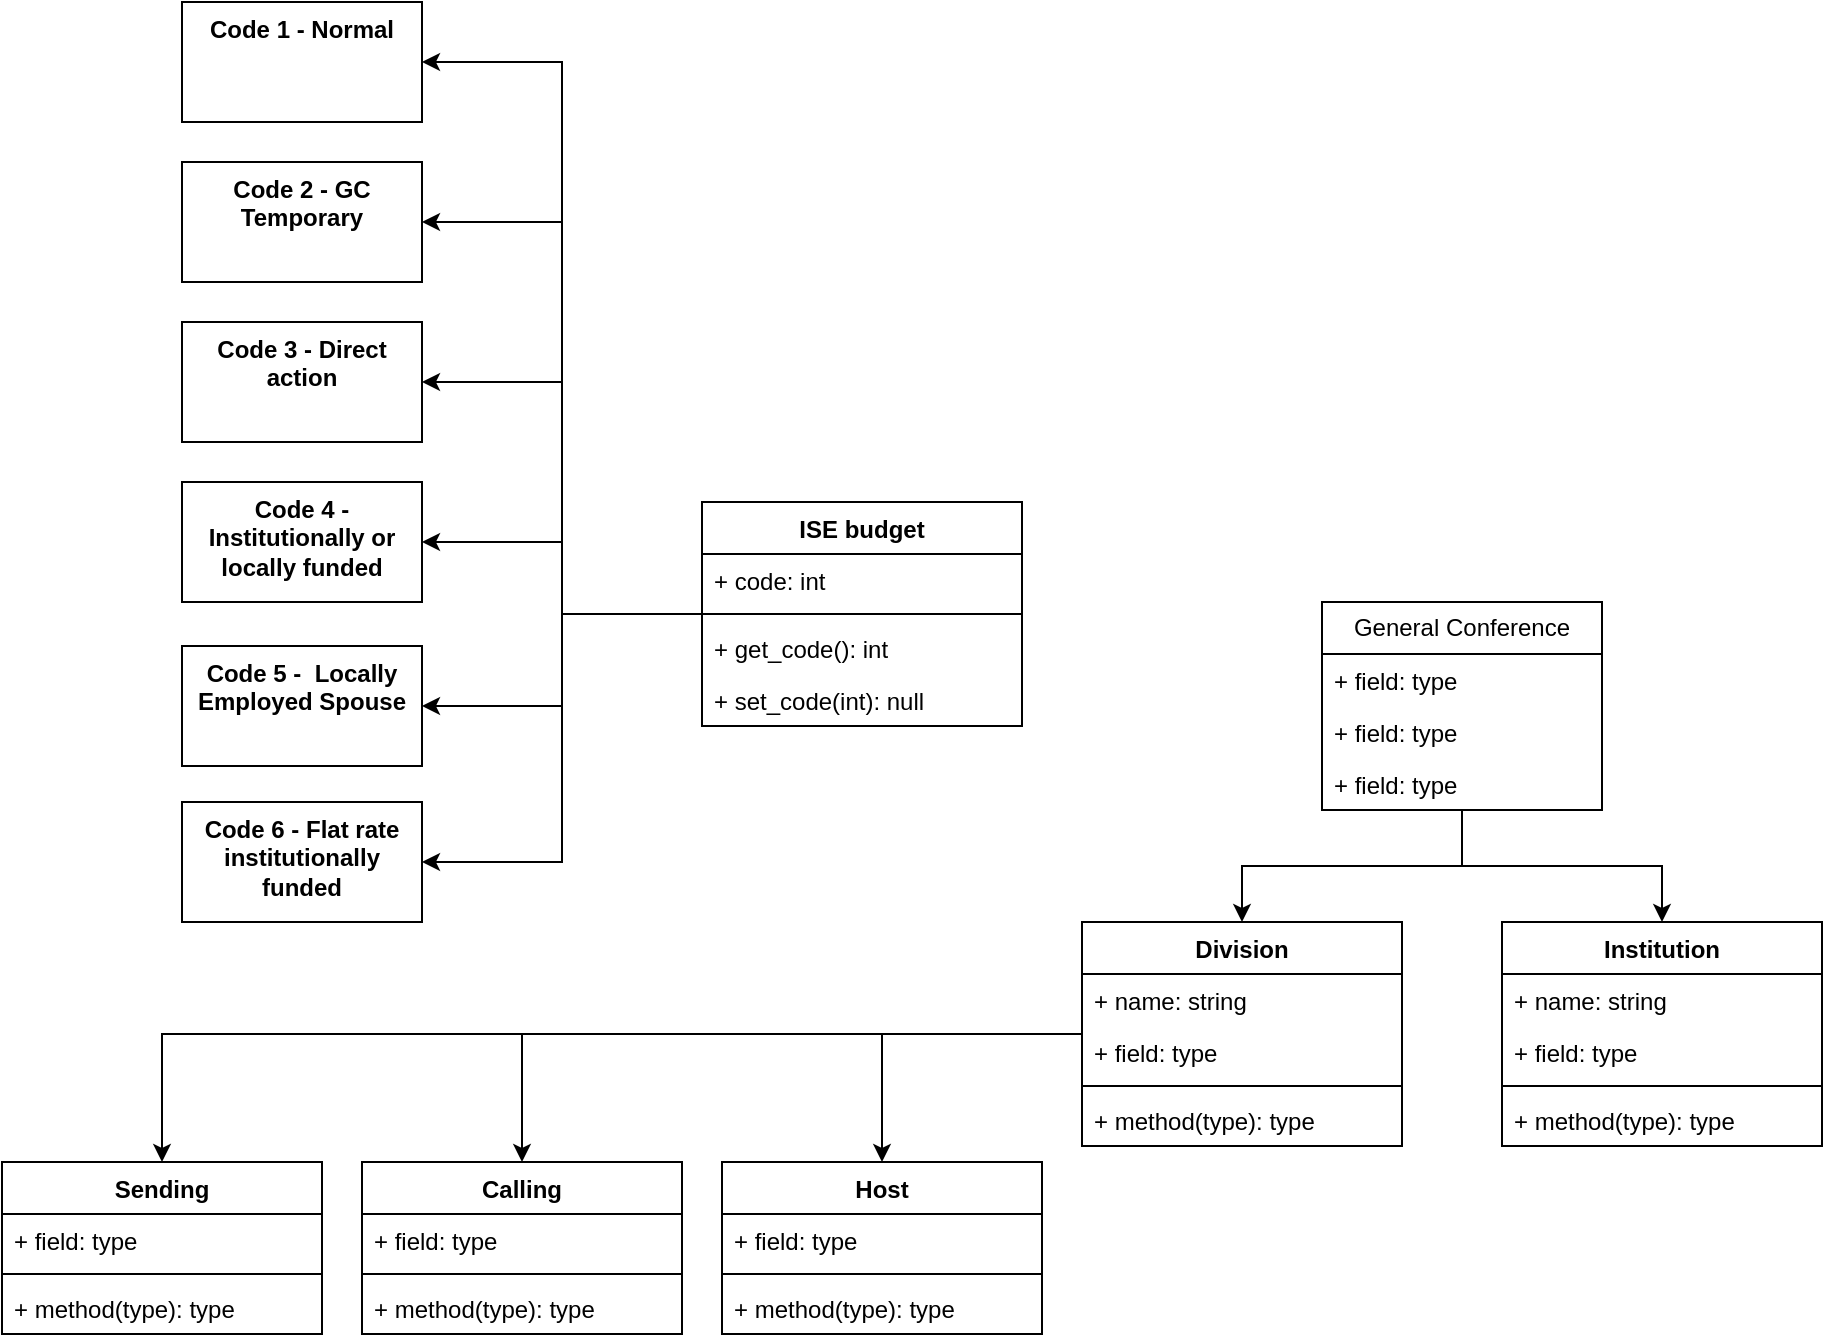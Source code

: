 <mxfile version="22.0.3" type="device">
  <diagram name="Page-1" id="3GXvk-qFHYWQToduykdK">
    <mxGraphModel dx="1938" dy="1738" grid="1" gridSize="10" guides="1" tooltips="1" connect="1" arrows="1" fold="1" page="1" pageScale="1" pageWidth="850" pageHeight="1100" math="0" shadow="0">
      <root>
        <mxCell id="0" />
        <mxCell id="1" parent="0" />
        <mxCell id="9zJ2QrQVlQ722ekiFvYV-25" style="edgeStyle=orthogonalEdgeStyle;rounded=0;orthogonalLoop=1;jettySize=auto;html=1;entryX=0.5;entryY=0;entryDx=0;entryDy=0;" edge="1" parent="1" source="9zJ2QrQVlQ722ekiFvYV-1" target="9zJ2QrQVlQ722ekiFvYV-9">
          <mxGeometry relative="1" as="geometry" />
        </mxCell>
        <mxCell id="9zJ2QrQVlQ722ekiFvYV-26" style="edgeStyle=orthogonalEdgeStyle;rounded=0;orthogonalLoop=1;jettySize=auto;html=1;entryX=0.5;entryY=0;entryDx=0;entryDy=0;" edge="1" parent="1" source="9zJ2QrQVlQ722ekiFvYV-1" target="9zJ2QrQVlQ722ekiFvYV-5">
          <mxGeometry relative="1" as="geometry" />
        </mxCell>
        <mxCell id="9zJ2QrQVlQ722ekiFvYV-1" value="General Conference" style="swimlane;fontStyle=0;childLayout=stackLayout;horizontal=1;startSize=26;fillColor=none;horizontalStack=0;resizeParent=1;resizeParentMax=0;resizeLast=0;collapsible=1;marginBottom=0;whiteSpace=wrap;html=1;" vertex="1" parent="1">
          <mxGeometry x="380" y="270" width="140" height="104" as="geometry" />
        </mxCell>
        <mxCell id="9zJ2QrQVlQ722ekiFvYV-2" value="+ field: type" style="text;strokeColor=none;fillColor=none;align=left;verticalAlign=top;spacingLeft=4;spacingRight=4;overflow=hidden;rotatable=0;points=[[0,0.5],[1,0.5]];portConstraint=eastwest;whiteSpace=wrap;html=1;" vertex="1" parent="9zJ2QrQVlQ722ekiFvYV-1">
          <mxGeometry y="26" width="140" height="26" as="geometry" />
        </mxCell>
        <mxCell id="9zJ2QrQVlQ722ekiFvYV-3" value="+ field: type" style="text;strokeColor=none;fillColor=none;align=left;verticalAlign=top;spacingLeft=4;spacingRight=4;overflow=hidden;rotatable=0;points=[[0,0.5],[1,0.5]];portConstraint=eastwest;whiteSpace=wrap;html=1;" vertex="1" parent="9zJ2QrQVlQ722ekiFvYV-1">
          <mxGeometry y="52" width="140" height="26" as="geometry" />
        </mxCell>
        <mxCell id="9zJ2QrQVlQ722ekiFvYV-4" value="+ field: type" style="text;strokeColor=none;fillColor=none;align=left;verticalAlign=top;spacingLeft=4;spacingRight=4;overflow=hidden;rotatable=0;points=[[0,0.5],[1,0.5]];portConstraint=eastwest;whiteSpace=wrap;html=1;" vertex="1" parent="9zJ2QrQVlQ722ekiFvYV-1">
          <mxGeometry y="78" width="140" height="26" as="geometry" />
        </mxCell>
        <mxCell id="9zJ2QrQVlQ722ekiFvYV-5" value="Institution" style="swimlane;fontStyle=1;align=center;verticalAlign=top;childLayout=stackLayout;horizontal=1;startSize=26;horizontalStack=0;resizeParent=1;resizeParentMax=0;resizeLast=0;collapsible=1;marginBottom=0;whiteSpace=wrap;html=1;" vertex="1" parent="1">
          <mxGeometry x="470" y="430" width="160" height="112" as="geometry" />
        </mxCell>
        <mxCell id="9zJ2QrQVlQ722ekiFvYV-39" value="+ name: string" style="text;strokeColor=none;fillColor=none;align=left;verticalAlign=top;spacingLeft=4;spacingRight=4;overflow=hidden;rotatable=0;points=[[0,0.5],[1,0.5]];portConstraint=eastwest;whiteSpace=wrap;html=1;" vertex="1" parent="9zJ2QrQVlQ722ekiFvYV-5">
          <mxGeometry y="26" width="160" height="26" as="geometry" />
        </mxCell>
        <mxCell id="9zJ2QrQVlQ722ekiFvYV-6" value="+ field: type" style="text;strokeColor=none;fillColor=none;align=left;verticalAlign=top;spacingLeft=4;spacingRight=4;overflow=hidden;rotatable=0;points=[[0,0.5],[1,0.5]];portConstraint=eastwest;whiteSpace=wrap;html=1;" vertex="1" parent="9zJ2QrQVlQ722ekiFvYV-5">
          <mxGeometry y="52" width="160" height="26" as="geometry" />
        </mxCell>
        <mxCell id="9zJ2QrQVlQ722ekiFvYV-7" value="" style="line;strokeWidth=1;fillColor=none;align=left;verticalAlign=middle;spacingTop=-1;spacingLeft=3;spacingRight=3;rotatable=0;labelPosition=right;points=[];portConstraint=eastwest;strokeColor=inherit;" vertex="1" parent="9zJ2QrQVlQ722ekiFvYV-5">
          <mxGeometry y="78" width="160" height="8" as="geometry" />
        </mxCell>
        <mxCell id="9zJ2QrQVlQ722ekiFvYV-8" value="+ method(type): type" style="text;strokeColor=none;fillColor=none;align=left;verticalAlign=top;spacingLeft=4;spacingRight=4;overflow=hidden;rotatable=0;points=[[0,0.5],[1,0.5]];portConstraint=eastwest;whiteSpace=wrap;html=1;" vertex="1" parent="9zJ2QrQVlQ722ekiFvYV-5">
          <mxGeometry y="86" width="160" height="26" as="geometry" />
        </mxCell>
        <mxCell id="9zJ2QrQVlQ722ekiFvYV-27" style="edgeStyle=orthogonalEdgeStyle;rounded=0;orthogonalLoop=1;jettySize=auto;html=1;entryX=0.5;entryY=0;entryDx=0;entryDy=0;" edge="1" parent="1" source="9zJ2QrQVlQ722ekiFvYV-9" target="9zJ2QrQVlQ722ekiFvYV-13">
          <mxGeometry relative="1" as="geometry" />
        </mxCell>
        <mxCell id="9zJ2QrQVlQ722ekiFvYV-28" style="edgeStyle=orthogonalEdgeStyle;rounded=0;orthogonalLoop=1;jettySize=auto;html=1;entryX=0.5;entryY=0;entryDx=0;entryDy=0;" edge="1" parent="1" source="9zJ2QrQVlQ722ekiFvYV-9" target="9zJ2QrQVlQ722ekiFvYV-17">
          <mxGeometry relative="1" as="geometry" />
        </mxCell>
        <mxCell id="9zJ2QrQVlQ722ekiFvYV-29" style="edgeStyle=orthogonalEdgeStyle;rounded=0;orthogonalLoop=1;jettySize=auto;html=1;entryX=0.5;entryY=0;entryDx=0;entryDy=0;" edge="1" parent="1" source="9zJ2QrQVlQ722ekiFvYV-9" target="9zJ2QrQVlQ722ekiFvYV-21">
          <mxGeometry relative="1" as="geometry" />
        </mxCell>
        <mxCell id="9zJ2QrQVlQ722ekiFvYV-9" value="Division" style="swimlane;fontStyle=1;align=center;verticalAlign=top;childLayout=stackLayout;horizontal=1;startSize=26;horizontalStack=0;resizeParent=1;resizeParentMax=0;resizeLast=0;collapsible=1;marginBottom=0;whiteSpace=wrap;html=1;" vertex="1" parent="1">
          <mxGeometry x="260" y="430" width="160" height="112" as="geometry" />
        </mxCell>
        <mxCell id="9zJ2QrQVlQ722ekiFvYV-10" value="+ name: string" style="text;strokeColor=none;fillColor=none;align=left;verticalAlign=top;spacingLeft=4;spacingRight=4;overflow=hidden;rotatable=0;points=[[0,0.5],[1,0.5]];portConstraint=eastwest;whiteSpace=wrap;html=1;" vertex="1" parent="9zJ2QrQVlQ722ekiFvYV-9">
          <mxGeometry y="26" width="160" height="26" as="geometry" />
        </mxCell>
        <mxCell id="9zJ2QrQVlQ722ekiFvYV-40" value="+ field: type" style="text;strokeColor=none;fillColor=none;align=left;verticalAlign=top;spacingLeft=4;spacingRight=4;overflow=hidden;rotatable=0;points=[[0,0.5],[1,0.5]];portConstraint=eastwest;whiteSpace=wrap;html=1;" vertex="1" parent="9zJ2QrQVlQ722ekiFvYV-9">
          <mxGeometry y="52" width="160" height="26" as="geometry" />
        </mxCell>
        <mxCell id="9zJ2QrQVlQ722ekiFvYV-11" value="" style="line;strokeWidth=1;fillColor=none;align=left;verticalAlign=middle;spacingTop=-1;spacingLeft=3;spacingRight=3;rotatable=0;labelPosition=right;points=[];portConstraint=eastwest;strokeColor=inherit;" vertex="1" parent="9zJ2QrQVlQ722ekiFvYV-9">
          <mxGeometry y="78" width="160" height="8" as="geometry" />
        </mxCell>
        <mxCell id="9zJ2QrQVlQ722ekiFvYV-12" value="+ method(type): type" style="text;strokeColor=none;fillColor=none;align=left;verticalAlign=top;spacingLeft=4;spacingRight=4;overflow=hidden;rotatable=0;points=[[0,0.5],[1,0.5]];portConstraint=eastwest;whiteSpace=wrap;html=1;" vertex="1" parent="9zJ2QrQVlQ722ekiFvYV-9">
          <mxGeometry y="86" width="160" height="26" as="geometry" />
        </mxCell>
        <mxCell id="9zJ2QrQVlQ722ekiFvYV-13" value="Sending" style="swimlane;fontStyle=1;align=center;verticalAlign=top;childLayout=stackLayout;horizontal=1;startSize=26;horizontalStack=0;resizeParent=1;resizeParentMax=0;resizeLast=0;collapsible=1;marginBottom=0;whiteSpace=wrap;html=1;" vertex="1" parent="1">
          <mxGeometry x="-280" y="550" width="160" height="86" as="geometry" />
        </mxCell>
        <mxCell id="9zJ2QrQVlQ722ekiFvYV-14" value="+ field: type" style="text;strokeColor=none;fillColor=none;align=left;verticalAlign=top;spacingLeft=4;spacingRight=4;overflow=hidden;rotatable=0;points=[[0,0.5],[1,0.5]];portConstraint=eastwest;whiteSpace=wrap;html=1;" vertex="1" parent="9zJ2QrQVlQ722ekiFvYV-13">
          <mxGeometry y="26" width="160" height="26" as="geometry" />
        </mxCell>
        <mxCell id="9zJ2QrQVlQ722ekiFvYV-15" value="" style="line;strokeWidth=1;fillColor=none;align=left;verticalAlign=middle;spacingTop=-1;spacingLeft=3;spacingRight=3;rotatable=0;labelPosition=right;points=[];portConstraint=eastwest;strokeColor=inherit;" vertex="1" parent="9zJ2QrQVlQ722ekiFvYV-13">
          <mxGeometry y="52" width="160" height="8" as="geometry" />
        </mxCell>
        <mxCell id="9zJ2QrQVlQ722ekiFvYV-16" value="+ method(type): type" style="text;strokeColor=none;fillColor=none;align=left;verticalAlign=top;spacingLeft=4;spacingRight=4;overflow=hidden;rotatable=0;points=[[0,0.5],[1,0.5]];portConstraint=eastwest;whiteSpace=wrap;html=1;" vertex="1" parent="9zJ2QrQVlQ722ekiFvYV-13">
          <mxGeometry y="60" width="160" height="26" as="geometry" />
        </mxCell>
        <mxCell id="9zJ2QrQVlQ722ekiFvYV-17" value="Calling" style="swimlane;fontStyle=1;align=center;verticalAlign=top;childLayout=stackLayout;horizontal=1;startSize=26;horizontalStack=0;resizeParent=1;resizeParentMax=0;resizeLast=0;collapsible=1;marginBottom=0;whiteSpace=wrap;html=1;" vertex="1" parent="1">
          <mxGeometry x="-100" y="550" width="160" height="86" as="geometry" />
        </mxCell>
        <mxCell id="9zJ2QrQVlQ722ekiFvYV-18" value="+ field: type" style="text;strokeColor=none;fillColor=none;align=left;verticalAlign=top;spacingLeft=4;spacingRight=4;overflow=hidden;rotatable=0;points=[[0,0.5],[1,0.5]];portConstraint=eastwest;whiteSpace=wrap;html=1;" vertex="1" parent="9zJ2QrQVlQ722ekiFvYV-17">
          <mxGeometry y="26" width="160" height="26" as="geometry" />
        </mxCell>
        <mxCell id="9zJ2QrQVlQ722ekiFvYV-19" value="" style="line;strokeWidth=1;fillColor=none;align=left;verticalAlign=middle;spacingTop=-1;spacingLeft=3;spacingRight=3;rotatable=0;labelPosition=right;points=[];portConstraint=eastwest;strokeColor=inherit;" vertex="1" parent="9zJ2QrQVlQ722ekiFvYV-17">
          <mxGeometry y="52" width="160" height="8" as="geometry" />
        </mxCell>
        <mxCell id="9zJ2QrQVlQ722ekiFvYV-20" value="+ method(type): type" style="text;strokeColor=none;fillColor=none;align=left;verticalAlign=top;spacingLeft=4;spacingRight=4;overflow=hidden;rotatable=0;points=[[0,0.5],[1,0.5]];portConstraint=eastwest;whiteSpace=wrap;html=1;" vertex="1" parent="9zJ2QrQVlQ722ekiFvYV-17">
          <mxGeometry y="60" width="160" height="26" as="geometry" />
        </mxCell>
        <mxCell id="9zJ2QrQVlQ722ekiFvYV-21" value="Host" style="swimlane;fontStyle=1;align=center;verticalAlign=top;childLayout=stackLayout;horizontal=1;startSize=26;horizontalStack=0;resizeParent=1;resizeParentMax=0;resizeLast=0;collapsible=1;marginBottom=0;whiteSpace=wrap;html=1;" vertex="1" parent="1">
          <mxGeometry x="80" y="550" width="160" height="86" as="geometry" />
        </mxCell>
        <mxCell id="9zJ2QrQVlQ722ekiFvYV-22" value="+ field: type" style="text;strokeColor=none;fillColor=none;align=left;verticalAlign=top;spacingLeft=4;spacingRight=4;overflow=hidden;rotatable=0;points=[[0,0.5],[1,0.5]];portConstraint=eastwest;whiteSpace=wrap;html=1;" vertex="1" parent="9zJ2QrQVlQ722ekiFvYV-21">
          <mxGeometry y="26" width="160" height="26" as="geometry" />
        </mxCell>
        <mxCell id="9zJ2QrQVlQ722ekiFvYV-23" value="" style="line;strokeWidth=1;fillColor=none;align=left;verticalAlign=middle;spacingTop=-1;spacingLeft=3;spacingRight=3;rotatable=0;labelPosition=right;points=[];portConstraint=eastwest;strokeColor=inherit;" vertex="1" parent="9zJ2QrQVlQ722ekiFvYV-21">
          <mxGeometry y="52" width="160" height="8" as="geometry" />
        </mxCell>
        <mxCell id="9zJ2QrQVlQ722ekiFvYV-24" value="+ method(type): type" style="text;strokeColor=none;fillColor=none;align=left;verticalAlign=top;spacingLeft=4;spacingRight=4;overflow=hidden;rotatable=0;points=[[0,0.5],[1,0.5]];portConstraint=eastwest;whiteSpace=wrap;html=1;" vertex="1" parent="9zJ2QrQVlQ722ekiFvYV-21">
          <mxGeometry y="60" width="160" height="26" as="geometry" />
        </mxCell>
        <mxCell id="9zJ2QrQVlQ722ekiFvYV-42" value="" style="edgeStyle=orthogonalEdgeStyle;rounded=0;orthogonalLoop=1;jettySize=auto;html=1;" edge="1" parent="1" source="9zJ2QrQVlQ722ekiFvYV-30" target="9zJ2QrQVlQ722ekiFvYV-41">
          <mxGeometry relative="1" as="geometry">
            <Array as="points">
              <mxPoint y="276" />
              <mxPoint y="80" />
            </Array>
          </mxGeometry>
        </mxCell>
        <mxCell id="9zJ2QrQVlQ722ekiFvYV-45" style="edgeStyle=orthogonalEdgeStyle;rounded=0;orthogonalLoop=1;jettySize=auto;html=1;entryX=1;entryY=0.5;entryDx=0;entryDy=0;" edge="1" parent="1" source="9zJ2QrQVlQ722ekiFvYV-30" target="9zJ2QrQVlQ722ekiFvYV-44">
          <mxGeometry relative="1" as="geometry">
            <Array as="points">
              <mxPoint y="276" />
              <mxPoint y="160" />
            </Array>
          </mxGeometry>
        </mxCell>
        <mxCell id="9zJ2QrQVlQ722ekiFvYV-50" style="edgeStyle=orthogonalEdgeStyle;rounded=0;orthogonalLoop=1;jettySize=auto;html=1;" edge="1" parent="1" source="9zJ2QrQVlQ722ekiFvYV-30" target="9zJ2QrQVlQ722ekiFvYV-46">
          <mxGeometry relative="1" as="geometry" />
        </mxCell>
        <mxCell id="9zJ2QrQVlQ722ekiFvYV-52" style="edgeStyle=orthogonalEdgeStyle;rounded=0;orthogonalLoop=1;jettySize=auto;html=1;entryX=1;entryY=0.5;entryDx=0;entryDy=0;" edge="1" parent="1" source="9zJ2QrQVlQ722ekiFvYV-30" target="9zJ2QrQVlQ722ekiFvYV-47">
          <mxGeometry relative="1" as="geometry" />
        </mxCell>
        <mxCell id="9zJ2QrQVlQ722ekiFvYV-55" style="edgeStyle=orthogonalEdgeStyle;rounded=0;orthogonalLoop=1;jettySize=auto;html=1;entryX=1;entryY=0.5;entryDx=0;entryDy=0;" edge="1" parent="1" source="9zJ2QrQVlQ722ekiFvYV-30" target="9zJ2QrQVlQ722ekiFvYV-49">
          <mxGeometry relative="1" as="geometry" />
        </mxCell>
        <mxCell id="9zJ2QrQVlQ722ekiFvYV-30" value="ISE budget" style="swimlane;fontStyle=1;align=center;verticalAlign=top;childLayout=stackLayout;horizontal=1;startSize=26;horizontalStack=0;resizeParent=1;resizeParentMax=0;resizeLast=0;collapsible=1;marginBottom=0;whiteSpace=wrap;html=1;" vertex="1" parent="1">
          <mxGeometry x="70" y="220" width="160" height="112" as="geometry" />
        </mxCell>
        <mxCell id="9zJ2QrQVlQ722ekiFvYV-31" value="+ code: int" style="text;strokeColor=none;fillColor=none;align=left;verticalAlign=top;spacingLeft=4;spacingRight=4;overflow=hidden;rotatable=0;points=[[0,0.5],[1,0.5]];portConstraint=eastwest;whiteSpace=wrap;html=1;" vertex="1" parent="9zJ2QrQVlQ722ekiFvYV-30">
          <mxGeometry y="26" width="160" height="26" as="geometry" />
        </mxCell>
        <mxCell id="9zJ2QrQVlQ722ekiFvYV-32" value="" style="line;strokeWidth=1;fillColor=none;align=left;verticalAlign=middle;spacingTop=-1;spacingLeft=3;spacingRight=3;rotatable=0;labelPosition=right;points=[];portConstraint=eastwest;strokeColor=inherit;" vertex="1" parent="9zJ2QrQVlQ722ekiFvYV-30">
          <mxGeometry y="52" width="160" height="8" as="geometry" />
        </mxCell>
        <mxCell id="9zJ2QrQVlQ722ekiFvYV-33" value="+ get_code(): int" style="text;strokeColor=none;fillColor=none;align=left;verticalAlign=top;spacingLeft=4;spacingRight=4;overflow=hidden;rotatable=0;points=[[0,0.5],[1,0.5]];portConstraint=eastwest;whiteSpace=wrap;html=1;" vertex="1" parent="9zJ2QrQVlQ722ekiFvYV-30">
          <mxGeometry y="60" width="160" height="26" as="geometry" />
        </mxCell>
        <mxCell id="9zJ2QrQVlQ722ekiFvYV-38" value="+ set_code(int): null" style="text;strokeColor=none;fillColor=none;align=left;verticalAlign=top;spacingLeft=4;spacingRight=4;overflow=hidden;rotatable=0;points=[[0,0.5],[1,0.5]];portConstraint=eastwest;whiteSpace=wrap;html=1;" vertex="1" parent="9zJ2QrQVlQ722ekiFvYV-30">
          <mxGeometry y="86" width="160" height="26" as="geometry" />
        </mxCell>
        <mxCell id="9zJ2QrQVlQ722ekiFvYV-41" value="Code 2 - GC Temporary" style="whiteSpace=wrap;html=1;verticalAlign=top;fontStyle=1;startSize=26;" vertex="1" parent="1">
          <mxGeometry x="-190" y="50" width="120" height="60" as="geometry" />
        </mxCell>
        <mxCell id="9zJ2QrQVlQ722ekiFvYV-44" value="Code 3 - Direct action" style="whiteSpace=wrap;html=1;verticalAlign=top;fontStyle=1;startSize=26;" vertex="1" parent="1">
          <mxGeometry x="-190" y="130" width="120" height="60" as="geometry" />
        </mxCell>
        <mxCell id="9zJ2QrQVlQ722ekiFvYV-46" value="Code 4 - Institutionally or locally funded" style="whiteSpace=wrap;html=1;verticalAlign=top;fontStyle=1;startSize=26;" vertex="1" parent="1">
          <mxGeometry x="-190" y="210" width="120" height="60" as="geometry" />
        </mxCell>
        <mxCell id="9zJ2QrQVlQ722ekiFvYV-47" value="Code 5 -&amp;nbsp; Locally Employed Spouse" style="whiteSpace=wrap;html=1;verticalAlign=top;fontStyle=1;startSize=26;" vertex="1" parent="1">
          <mxGeometry x="-190" y="292" width="120" height="60" as="geometry" />
        </mxCell>
        <mxCell id="9zJ2QrQVlQ722ekiFvYV-48" value="Code 6 - Flat rate institutionally funded" style="whiteSpace=wrap;html=1;verticalAlign=top;fontStyle=1;startSize=26;" vertex="1" parent="1">
          <mxGeometry x="-190" y="370" width="120" height="60" as="geometry" />
        </mxCell>
        <mxCell id="9zJ2QrQVlQ722ekiFvYV-49" value="Code 1 - Normal" style="whiteSpace=wrap;html=1;verticalAlign=top;fontStyle=1;startSize=26;" vertex="1" parent="1">
          <mxGeometry x="-190" y="-30" width="120" height="60" as="geometry" />
        </mxCell>
        <mxCell id="9zJ2QrQVlQ722ekiFvYV-53" style="edgeStyle=orthogonalEdgeStyle;rounded=0;orthogonalLoop=1;jettySize=auto;html=1;entryX=1;entryY=0.5;entryDx=0;entryDy=0;" edge="1" parent="1" source="9zJ2QrQVlQ722ekiFvYV-30" target="9zJ2QrQVlQ722ekiFvYV-48">
          <mxGeometry relative="1" as="geometry">
            <Array as="points">
              <mxPoint y="276" />
              <mxPoint y="400" />
            </Array>
          </mxGeometry>
        </mxCell>
      </root>
    </mxGraphModel>
  </diagram>
</mxfile>
